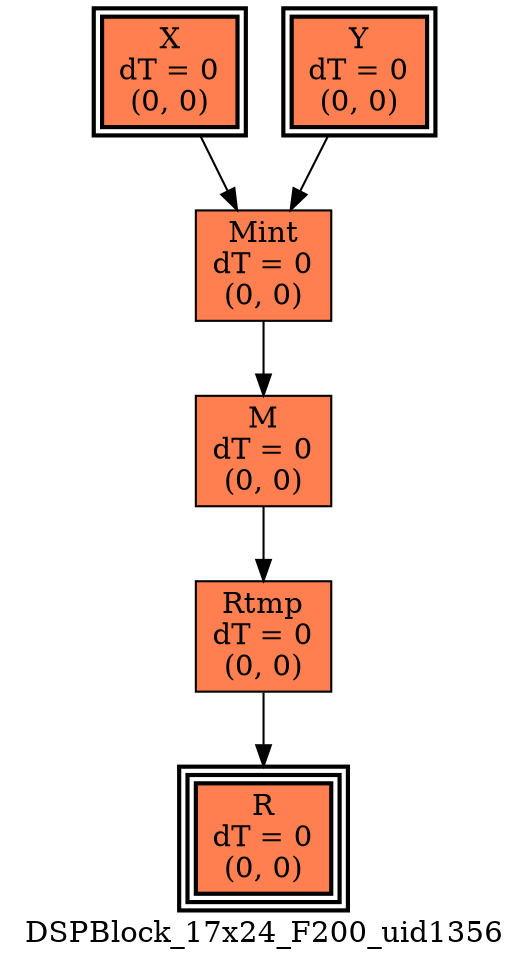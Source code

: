 digraph DSPBlock_17x24_F200_uid1356
{
	//graph drawing options
	label=DSPBlock_17x24_F200_uid1356;
	labelloc=bottom;
	labeljust=right;
	ratio=auto;
	nodesep=0.25;
	ranksep=0.5;

	//input/output signals of operator DSPBlock_17x24_F200_uid1356
	X__DSPBlock_17x24_F200_uid1356 [ label="X\ndT = 0\n(0, 0)", shape=box, color=black, style="bold, filled", fillcolor=coral, peripheries=2 ];
	Y__DSPBlock_17x24_F200_uid1356 [ label="Y\ndT = 0\n(0, 0)", shape=box, color=black, style="bold, filled", fillcolor=coral, peripheries=2 ];
	R__DSPBlock_17x24_F200_uid1356 [ label="R\ndT = 0\n(0, 0)", shape=box, color=black, style="bold, filled", fillcolor=coral, peripheries=3 ];
	{rank=same X__DSPBlock_17x24_F200_uid1356, Y__DSPBlock_17x24_F200_uid1356};
	{rank=same R__DSPBlock_17x24_F200_uid1356};
	//internal signals of operator DSPBlock_17x24_F200_uid1356
	Mint__DSPBlock_17x24_F200_uid1356 [ label="Mint\ndT = 0\n(0, 0)", shape=box, color=black, style=filled, fillcolor=coral, peripheries=1 ];
	M__DSPBlock_17x24_F200_uid1356 [ label="M\ndT = 0\n(0, 0)", shape=box, color=black, style=filled, fillcolor=coral, peripheries=1 ];
	Rtmp__DSPBlock_17x24_F200_uid1356 [ label="Rtmp\ndT = 0\n(0, 0)", shape=box, color=black, style=filled, fillcolor=coral, peripheries=1 ];

	//subcomponents of operator DSPBlock_17x24_F200_uid1356

	//input and internal signal connections of operator DSPBlock_17x24_F200_uid1356
	X__DSPBlock_17x24_F200_uid1356 -> Mint__DSPBlock_17x24_F200_uid1356 [ arrowhead=normal, arrowsize=1.0, arrowtail=normal, color=black, dir=forward  ];
	Y__DSPBlock_17x24_F200_uid1356 -> Mint__DSPBlock_17x24_F200_uid1356 [ arrowhead=normal, arrowsize=1.0, arrowtail=normal, color=black, dir=forward  ];
	Mint__DSPBlock_17x24_F200_uid1356 -> M__DSPBlock_17x24_F200_uid1356 [ arrowhead=normal, arrowsize=1.0, arrowtail=normal, color=black, dir=forward  ];
	M__DSPBlock_17x24_F200_uid1356 -> Rtmp__DSPBlock_17x24_F200_uid1356 [ arrowhead=normal, arrowsize=1.0, arrowtail=normal, color=black, dir=forward  ];
	Rtmp__DSPBlock_17x24_F200_uid1356 -> R__DSPBlock_17x24_F200_uid1356 [ arrowhead=normal, arrowsize=1.0, arrowtail=normal, color=black, dir=forward  ];
}

